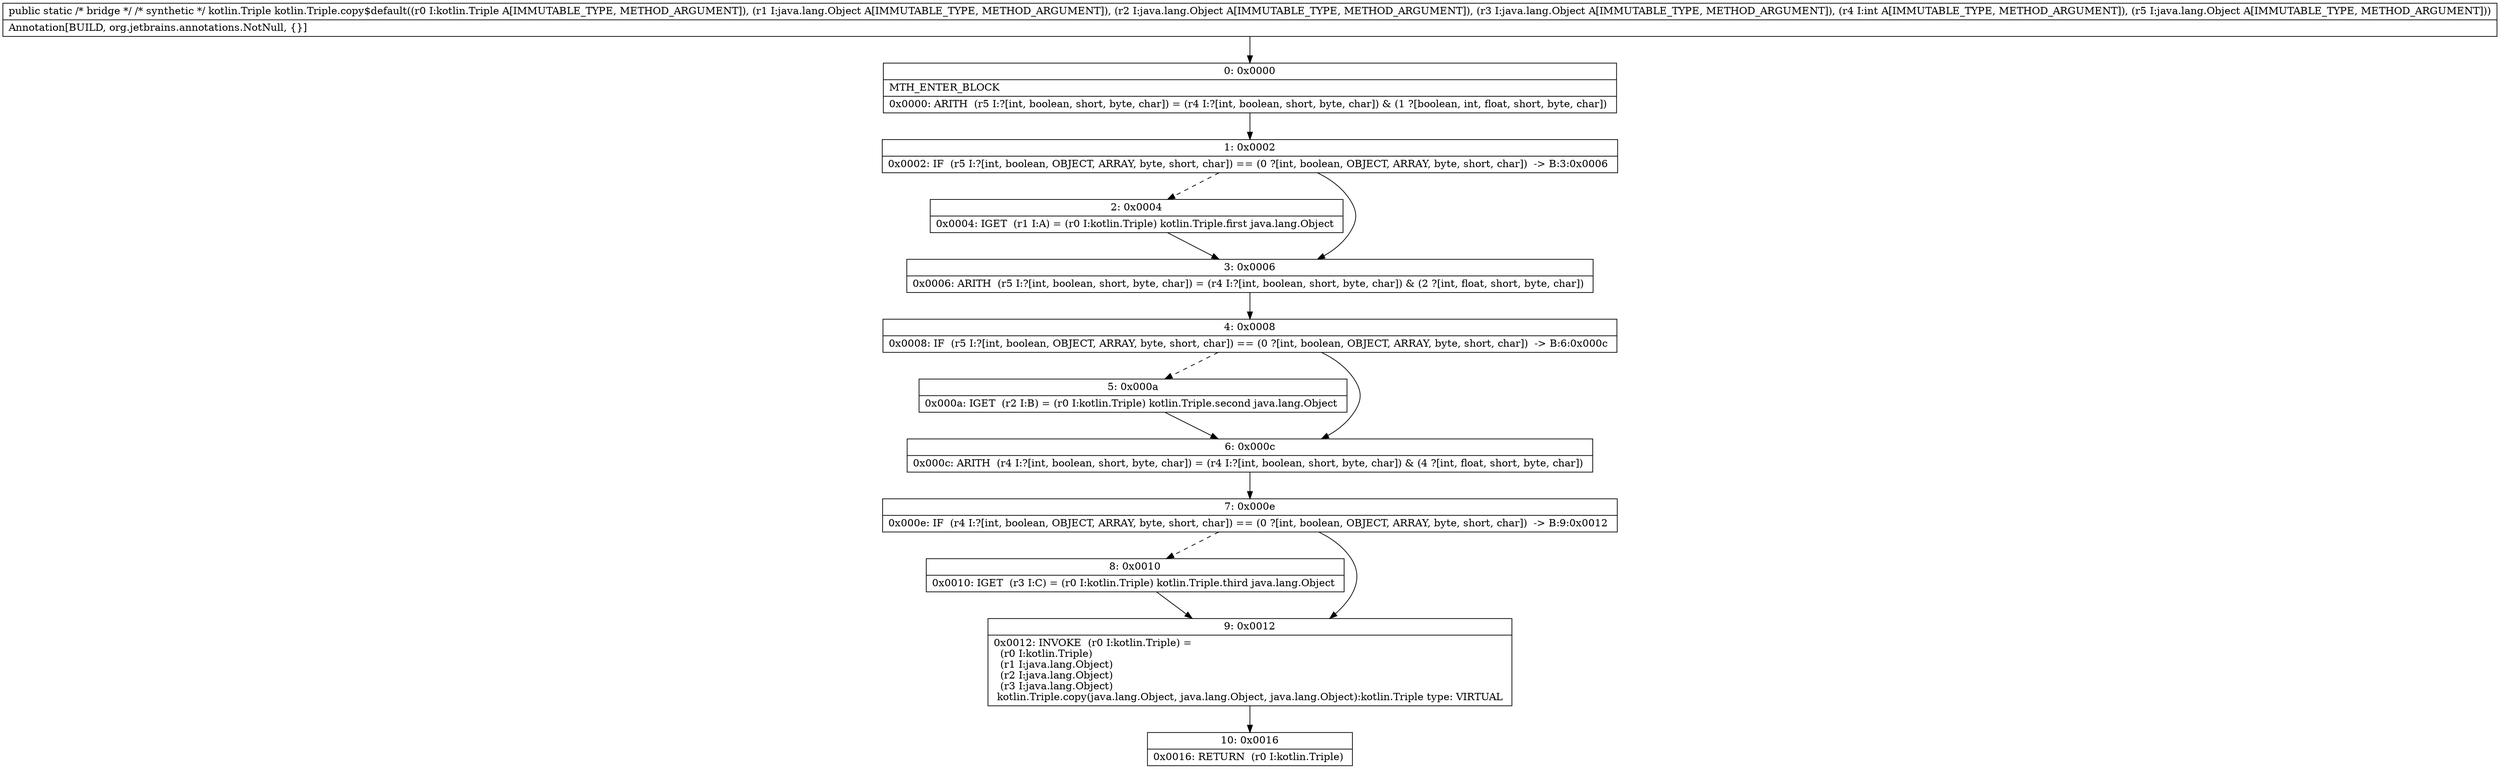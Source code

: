 digraph "CFG forkotlin.Triple.copy$default(Lkotlin\/Triple;Ljava\/lang\/Object;Ljava\/lang\/Object;Ljava\/lang\/Object;ILjava\/lang\/Object;)Lkotlin\/Triple;" {
Node_0 [shape=record,label="{0\:\ 0x0000|MTH_ENTER_BLOCK\l|0x0000: ARITH  (r5 I:?[int, boolean, short, byte, char]) = (r4 I:?[int, boolean, short, byte, char]) & (1 ?[boolean, int, float, short, byte, char]) \l}"];
Node_1 [shape=record,label="{1\:\ 0x0002|0x0002: IF  (r5 I:?[int, boolean, OBJECT, ARRAY, byte, short, char]) == (0 ?[int, boolean, OBJECT, ARRAY, byte, short, char])  \-\> B:3:0x0006 \l}"];
Node_2 [shape=record,label="{2\:\ 0x0004|0x0004: IGET  (r1 I:A) = (r0 I:kotlin.Triple) kotlin.Triple.first java.lang.Object \l}"];
Node_3 [shape=record,label="{3\:\ 0x0006|0x0006: ARITH  (r5 I:?[int, boolean, short, byte, char]) = (r4 I:?[int, boolean, short, byte, char]) & (2 ?[int, float, short, byte, char]) \l}"];
Node_4 [shape=record,label="{4\:\ 0x0008|0x0008: IF  (r5 I:?[int, boolean, OBJECT, ARRAY, byte, short, char]) == (0 ?[int, boolean, OBJECT, ARRAY, byte, short, char])  \-\> B:6:0x000c \l}"];
Node_5 [shape=record,label="{5\:\ 0x000a|0x000a: IGET  (r2 I:B) = (r0 I:kotlin.Triple) kotlin.Triple.second java.lang.Object \l}"];
Node_6 [shape=record,label="{6\:\ 0x000c|0x000c: ARITH  (r4 I:?[int, boolean, short, byte, char]) = (r4 I:?[int, boolean, short, byte, char]) & (4 ?[int, float, short, byte, char]) \l}"];
Node_7 [shape=record,label="{7\:\ 0x000e|0x000e: IF  (r4 I:?[int, boolean, OBJECT, ARRAY, byte, short, char]) == (0 ?[int, boolean, OBJECT, ARRAY, byte, short, char])  \-\> B:9:0x0012 \l}"];
Node_8 [shape=record,label="{8\:\ 0x0010|0x0010: IGET  (r3 I:C) = (r0 I:kotlin.Triple) kotlin.Triple.third java.lang.Object \l}"];
Node_9 [shape=record,label="{9\:\ 0x0012|0x0012: INVOKE  (r0 I:kotlin.Triple) = \l  (r0 I:kotlin.Triple)\l  (r1 I:java.lang.Object)\l  (r2 I:java.lang.Object)\l  (r3 I:java.lang.Object)\l kotlin.Triple.copy(java.lang.Object, java.lang.Object, java.lang.Object):kotlin.Triple type: VIRTUAL \l}"];
Node_10 [shape=record,label="{10\:\ 0x0016|0x0016: RETURN  (r0 I:kotlin.Triple) \l}"];
MethodNode[shape=record,label="{public static \/* bridge *\/ \/* synthetic *\/ kotlin.Triple kotlin.Triple.copy$default((r0 I:kotlin.Triple A[IMMUTABLE_TYPE, METHOD_ARGUMENT]), (r1 I:java.lang.Object A[IMMUTABLE_TYPE, METHOD_ARGUMENT]), (r2 I:java.lang.Object A[IMMUTABLE_TYPE, METHOD_ARGUMENT]), (r3 I:java.lang.Object A[IMMUTABLE_TYPE, METHOD_ARGUMENT]), (r4 I:int A[IMMUTABLE_TYPE, METHOD_ARGUMENT]), (r5 I:java.lang.Object A[IMMUTABLE_TYPE, METHOD_ARGUMENT]))  | Annotation[BUILD, org.jetbrains.annotations.NotNull, \{\}]\l}"];
MethodNode -> Node_0;
Node_0 -> Node_1;
Node_1 -> Node_2[style=dashed];
Node_1 -> Node_3;
Node_2 -> Node_3;
Node_3 -> Node_4;
Node_4 -> Node_5[style=dashed];
Node_4 -> Node_6;
Node_5 -> Node_6;
Node_6 -> Node_7;
Node_7 -> Node_8[style=dashed];
Node_7 -> Node_9;
Node_8 -> Node_9;
Node_9 -> Node_10;
}

